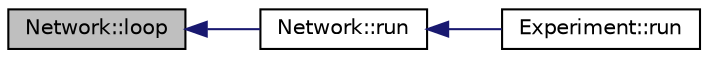 digraph "Network::loop"
{
  edge [fontname="Helvetica",fontsize="10",labelfontname="Helvetica",labelfontsize="10"];
  node [fontname="Helvetica",fontsize="10",shape=record];
  rankdir="LR";
  Node20 [label="Network::loop",height=0.2,width=0.4,color="black", fillcolor="grey75", style="filled", fontcolor="black"];
  Node20 -> Node21 [dir="back",color="midnightblue",fontsize="10",style="solid",fontname="Helvetica"];
  Node21 [label="Network::run",height=0.2,width=0.4,color="black", fillcolor="white", style="filled",URL="$class_network.html#af8deb18dc3a03ee503723a198bf734f8",tooltip="runs Simulation from time A to time B "];
  Node21 -> Node22 [dir="back",color="midnightblue",fontsize="10",style="solid",fontname="Helvetica"];
  Node22 [label="Experiment::run",height=0.2,width=0.4,color="black", fillcolor="white", style="filled",URL="$class_experiment.html#a7a0cf911df6c40f06af33080c27fc434",tooltip="runs the experiment <-> one network simulation "];
}
